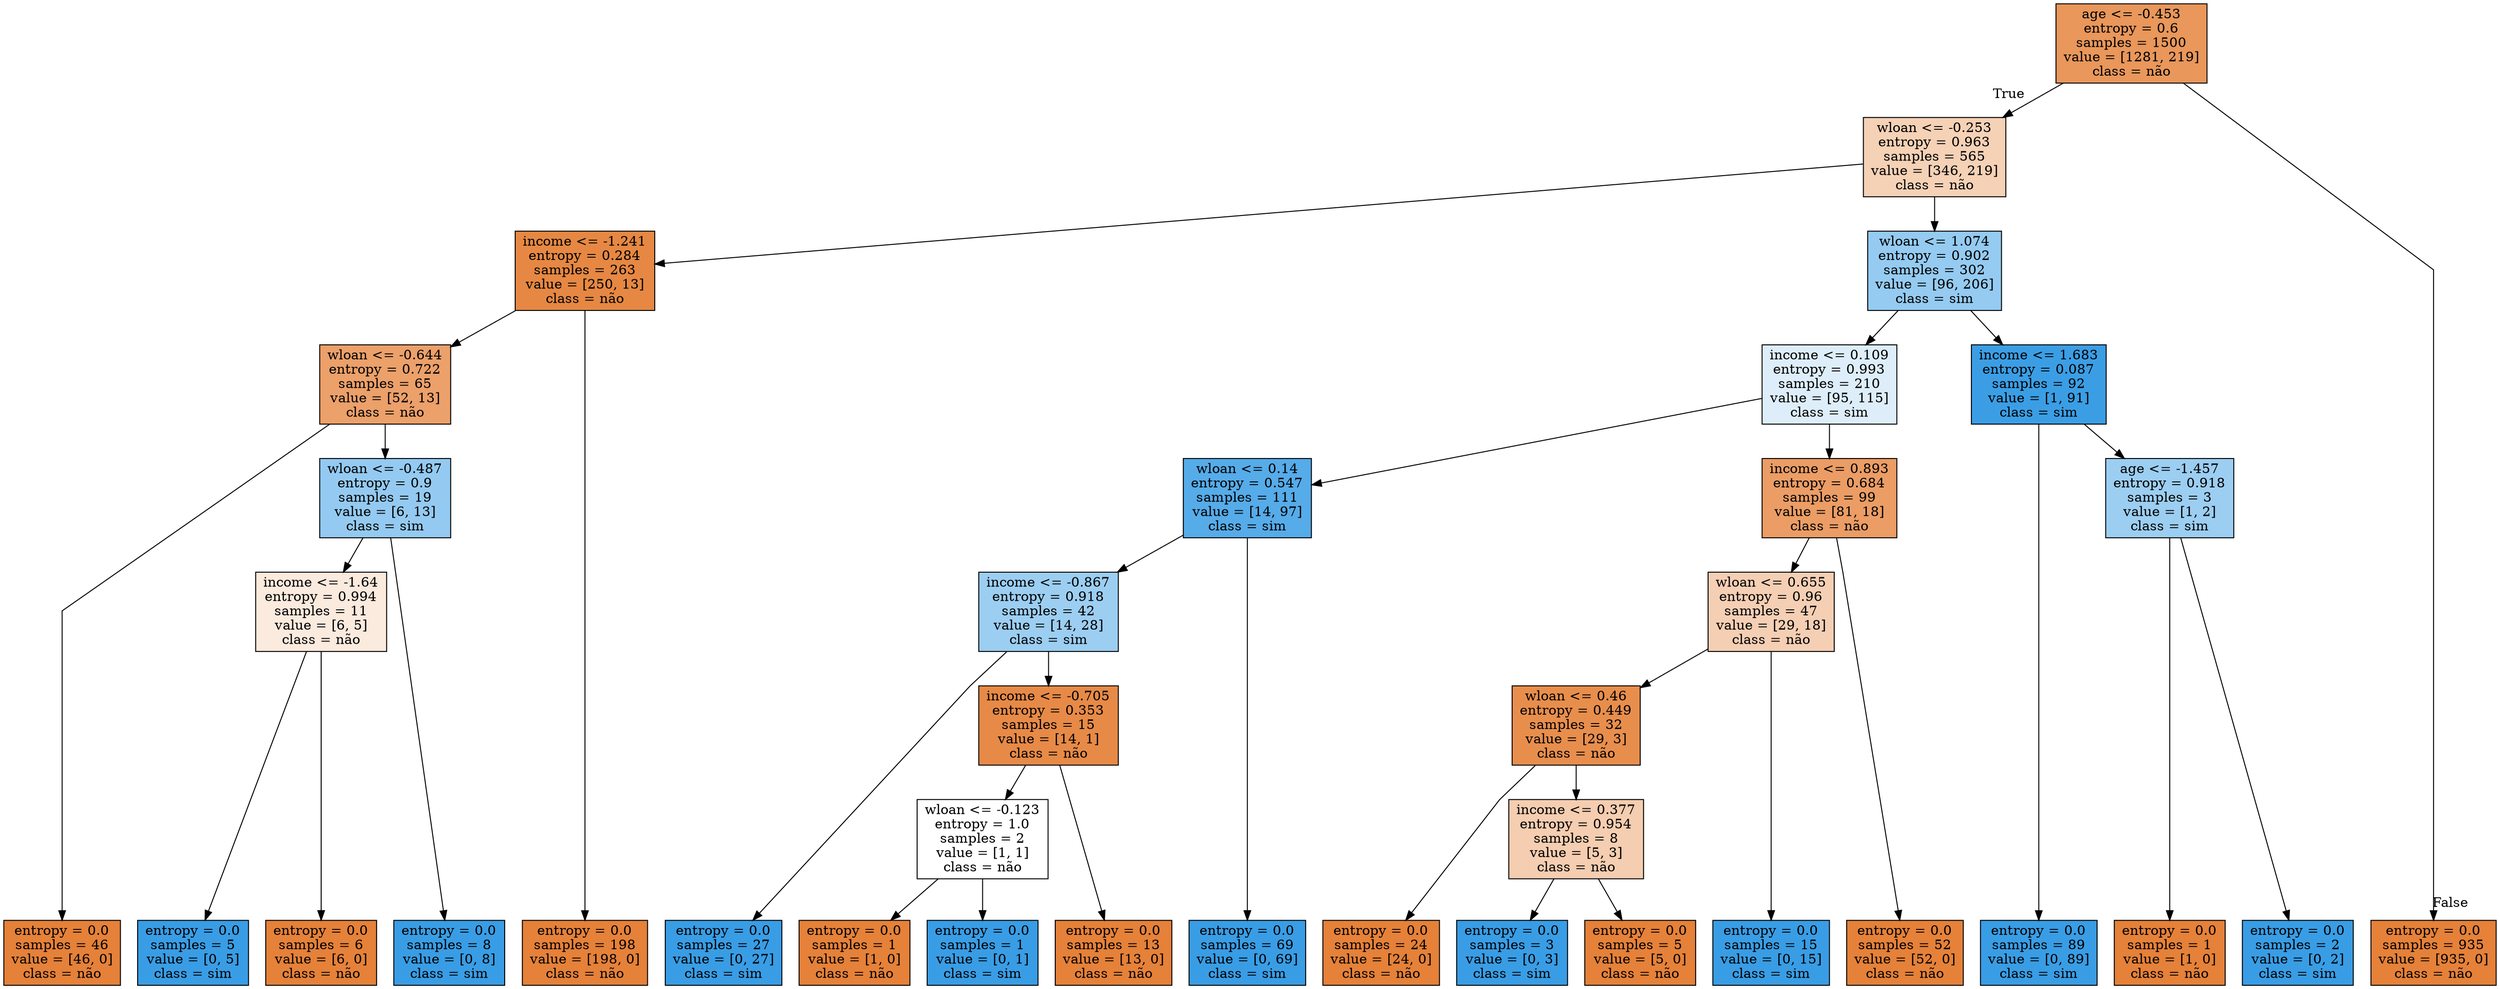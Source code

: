 digraph Tree {
node [shape=box, style="filled", color="black"] ;
graph [ranksep=equally, splines=polyline] ;
0 [label="age <= -0.453\nentropy = 0.6\nsamples = 1500\nvalue = [1281, 219]\nclass = não", fillcolor="#e9975b"] ;
1 [label="wloan <= -0.253\nentropy = 0.963\nsamples = 565\nvalue = [346, 219]\nclass = não", fillcolor="#f5d1b6"] ;
0 -> 1 [labeldistance=2.5, labelangle=45, headlabel="True"] ;
2 [label="income <= -1.241\nentropy = 0.284\nsamples = 263\nvalue = [250, 13]\nclass = não", fillcolor="#e68843"] ;
1 -> 2 ;
3 [label="wloan <= -0.644\nentropy = 0.722\nsamples = 65\nvalue = [52, 13]\nclass = não", fillcolor="#eca06a"] ;
2 -> 3 ;
4 [label="entropy = 0.0\nsamples = 46\nvalue = [46, 0]\nclass = não", fillcolor="#e58139"] ;
3 -> 4 ;
5 [label="wloan <= -0.487\nentropy = 0.9\nsamples = 19\nvalue = [6, 13]\nclass = sim", fillcolor="#94caf1"] ;
3 -> 5 ;
6 [label="income <= -1.64\nentropy = 0.994\nsamples = 11\nvalue = [6, 5]\nclass = não", fillcolor="#fbeade"] ;
5 -> 6 ;
7 [label="entropy = 0.0\nsamples = 5\nvalue = [0, 5]\nclass = sim", fillcolor="#399de5"] ;
6 -> 7 ;
8 [label="entropy = 0.0\nsamples = 6\nvalue = [6, 0]\nclass = não", fillcolor="#e58139"] ;
6 -> 8 ;
9 [label="entropy = 0.0\nsamples = 8\nvalue = [0, 8]\nclass = sim", fillcolor="#399de5"] ;
5 -> 9 ;
10 [label="entropy = 0.0\nsamples = 198\nvalue = [198, 0]\nclass = não", fillcolor="#e58139"] ;
2 -> 10 ;
11 [label="wloan <= 1.074\nentropy = 0.902\nsamples = 302\nvalue = [96, 206]\nclass = sim", fillcolor="#95cbf1"] ;
1 -> 11 ;
12 [label="income <= 0.109\nentropy = 0.993\nsamples = 210\nvalue = [95, 115]\nclass = sim", fillcolor="#ddeefa"] ;
11 -> 12 ;
13 [label="wloan <= 0.14\nentropy = 0.547\nsamples = 111\nvalue = [14, 97]\nclass = sim", fillcolor="#56abe9"] ;
12 -> 13 ;
14 [label="income <= -0.867\nentropy = 0.918\nsamples = 42\nvalue = [14, 28]\nclass = sim", fillcolor="#9ccef2"] ;
13 -> 14 ;
15 [label="entropy = 0.0\nsamples = 27\nvalue = [0, 27]\nclass = sim", fillcolor="#399de5"] ;
14 -> 15 ;
16 [label="income <= -0.705\nentropy = 0.353\nsamples = 15\nvalue = [14, 1]\nclass = não", fillcolor="#e78a47"] ;
14 -> 16 ;
17 [label="wloan <= -0.123\nentropy = 1.0\nsamples = 2\nvalue = [1, 1]\nclass = não", fillcolor="#ffffff"] ;
16 -> 17 ;
18 [label="entropy = 0.0\nsamples = 1\nvalue = [1, 0]\nclass = não", fillcolor="#e58139"] ;
17 -> 18 ;
19 [label="entropy = 0.0\nsamples = 1\nvalue = [0, 1]\nclass = sim", fillcolor="#399de5"] ;
17 -> 19 ;
20 [label="entropy = 0.0\nsamples = 13\nvalue = [13, 0]\nclass = não", fillcolor="#e58139"] ;
16 -> 20 ;
21 [label="entropy = 0.0\nsamples = 69\nvalue = [0, 69]\nclass = sim", fillcolor="#399de5"] ;
13 -> 21 ;
22 [label="income <= 0.893\nentropy = 0.684\nsamples = 99\nvalue = [81, 18]\nclass = não", fillcolor="#eb9d65"] ;
12 -> 22 ;
23 [label="wloan <= 0.655\nentropy = 0.96\nsamples = 47\nvalue = [29, 18]\nclass = não", fillcolor="#f5cfb4"] ;
22 -> 23 ;
24 [label="wloan <= 0.46\nentropy = 0.449\nsamples = 32\nvalue = [29, 3]\nclass = não", fillcolor="#e88e4d"] ;
23 -> 24 ;
25 [label="entropy = 0.0\nsamples = 24\nvalue = [24, 0]\nclass = não", fillcolor="#e58139"] ;
24 -> 25 ;
26 [label="income <= 0.377\nentropy = 0.954\nsamples = 8\nvalue = [5, 3]\nclass = não", fillcolor="#f5cdb0"] ;
24 -> 26 ;
27 [label="entropy = 0.0\nsamples = 3\nvalue = [0, 3]\nclass = sim", fillcolor="#399de5"] ;
26 -> 27 ;
28 [label="entropy = 0.0\nsamples = 5\nvalue = [5, 0]\nclass = não", fillcolor="#e58139"] ;
26 -> 28 ;
29 [label="entropy = 0.0\nsamples = 15\nvalue = [0, 15]\nclass = sim", fillcolor="#399de5"] ;
23 -> 29 ;
30 [label="entropy = 0.0\nsamples = 52\nvalue = [52, 0]\nclass = não", fillcolor="#e58139"] ;
22 -> 30 ;
31 [label="income <= 1.683\nentropy = 0.087\nsamples = 92\nvalue = [1, 91]\nclass = sim", fillcolor="#3b9ee5"] ;
11 -> 31 ;
32 [label="entropy = 0.0\nsamples = 89\nvalue = [0, 89]\nclass = sim", fillcolor="#399de5"] ;
31 -> 32 ;
33 [label="age <= -1.457\nentropy = 0.918\nsamples = 3\nvalue = [1, 2]\nclass = sim", fillcolor="#9ccef2"] ;
31 -> 33 ;
34 [label="entropy = 0.0\nsamples = 1\nvalue = [1, 0]\nclass = não", fillcolor="#e58139"] ;
33 -> 34 ;
35 [label="entropy = 0.0\nsamples = 2\nvalue = [0, 2]\nclass = sim", fillcolor="#399de5"] ;
33 -> 35 ;
36 [label="entropy = 0.0\nsamples = 935\nvalue = [935, 0]\nclass = não", fillcolor="#e58139"] ;
0 -> 36 [labeldistance=2.5, labelangle=-45, headlabel="False"] ;
{rank=same ; 0} ;
{rank=same ; 1} ;
{rank=same ; 2; 11} ;
{rank=same ; 3; 12; 31} ;
{rank=same ; 5; 13; 22; 33} ;
{rank=same ; 6; 14; 23} ;
{rank=same ; 16; 24} ;
{rank=same ; 17; 26} ;
{rank=same ; 4; 7; 8; 9; 10; 15; 18; 19; 20; 21; 25; 27; 28; 29; 30; 32; 34; 35; 36} ;
}